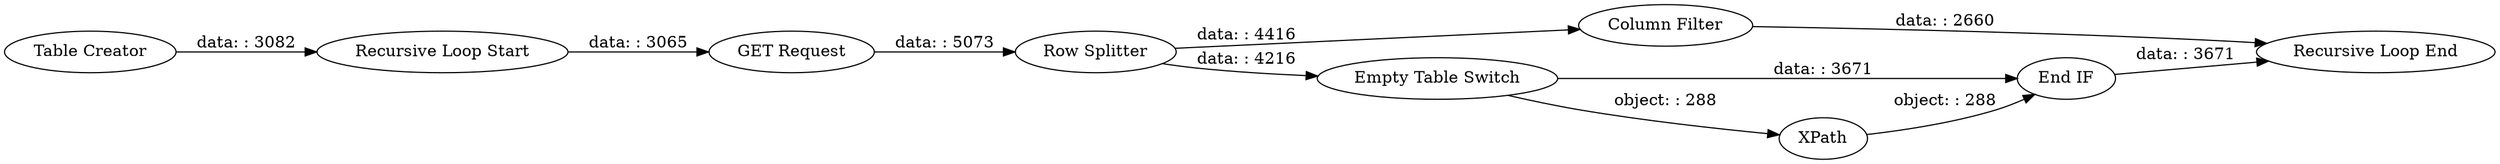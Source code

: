 digraph {
	"1270900945101621362_24" [label="End IF"]
	"1270900945101621362_19" [label="GET Request"]
	"1270900945101621362_20" [label="Row Splitter"]
	"1270900945101621362_16" [label=XPath]
	"1270900945101621362_18" [label="Recursive Loop Start"]
	"1270900945101621362_22" [label="Column Filter"]
	"1270900945101621362_21" [label="Recursive Loop End"]
	"1270900945101621362_23" [label="Empty Table Switch"]
	"1270900945101621362_25" [label="Table Creator"]
	"1270900945101621362_24" -> "1270900945101621362_21" [label="data: : 3671"]
	"1270900945101621362_23" -> "1270900945101621362_24" [label="data: : 3671"]
	"1270900945101621362_20" -> "1270900945101621362_22" [label="data: : 4416"]
	"1270900945101621362_20" -> "1270900945101621362_23" [label="data: : 4216"]
	"1270900945101621362_25" -> "1270900945101621362_18" [label="data: : 3082"]
	"1270900945101621362_16" -> "1270900945101621362_24" [label="object: : 288"]
	"1270900945101621362_18" -> "1270900945101621362_19" [label="data: : 3065"]
	"1270900945101621362_19" -> "1270900945101621362_20" [label="data: : 5073"]
	"1270900945101621362_22" -> "1270900945101621362_21" [label="data: : 2660"]
	"1270900945101621362_23" -> "1270900945101621362_16" [label="object: : 288"]
	rankdir=LR
}
